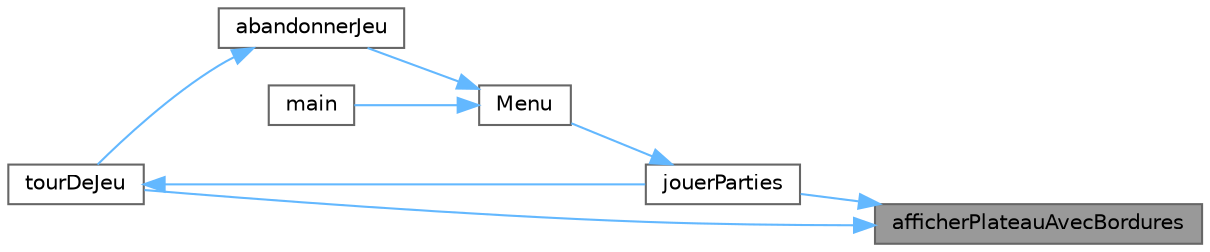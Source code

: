 digraph "afficherPlateauAvecBordures"
{
 // LATEX_PDF_SIZE
  bgcolor="transparent";
  edge [fontname=Helvetica,fontsize=10,labelfontname=Helvetica,labelfontsize=10];
  node [fontname=Helvetica,fontsize=10,shape=box,height=0.2,width=0.4];
  rankdir="RL";
  Node1 [id="Node000001",label="afficherPlateauAvecBordures",height=0.2,width=0.4,color="gray40", fillcolor="grey60", style="filled", fontcolor="black",tooltip=" "];
  Node1 -> Node2 [id="edge15_Node000001_Node000002",dir="back",color="steelblue1",style="solid",tooltip=" "];
  Node2 [id="Node000002",label="jouerParties",height=0.2,width=0.4,color="grey40", fillcolor="white", style="filled",URL="$sspgm_8c.html#ab8b1fd45c61c8a6cbedf8a1bdb74b921",tooltip=" "];
  Node2 -> Node3 [id="edge16_Node000002_Node000003",dir="back",color="steelblue1",style="solid",tooltip=" "];
  Node3 [id="Node000003",label="Menu",height=0.2,width=0.4,color="grey40", fillcolor="white", style="filled",URL="$sspgm_8c.html#a6b0067666ba7d74453f3a3c2c61d84a6",tooltip=" "];
  Node3 -> Node4 [id="edge17_Node000003_Node000004",dir="back",color="steelblue1",style="solid",tooltip=" "];
  Node4 [id="Node000004",label="abandonnerJeu",height=0.2,width=0.4,color="grey40", fillcolor="white", style="filled",URL="$sspgm_8c.html#aec3978e0c8aa77c1ffa58169366f915c",tooltip=" "];
  Node4 -> Node5 [id="edge18_Node000004_Node000005",dir="back",color="steelblue1",style="solid",tooltip=" "];
  Node5 [id="Node000005",label="tourDeJeu",height=0.2,width=0.4,color="grey40", fillcolor="white", style="filled",URL="$sspgm_8c.html#a8c9be5841b813b76cb58fb875a726720",tooltip=" "];
  Node5 -> Node2 [id="edge19_Node000005_Node000002",dir="back",color="steelblue1",style="solid",tooltip=" "];
  Node3 -> Node6 [id="edge20_Node000003_Node000006",dir="back",color="steelblue1",style="solid",tooltip=" "];
  Node6 [id="Node000006",label="main",height=0.2,width=0.4,color="grey40", fillcolor="white", style="filled",URL="$main_8c.html#ae66f6b31b5ad750f1fe042a706a4e3d4",tooltip=" "];
  Node1 -> Node5 [id="edge21_Node000001_Node000005",dir="back",color="steelblue1",style="solid",tooltip=" "];
}
